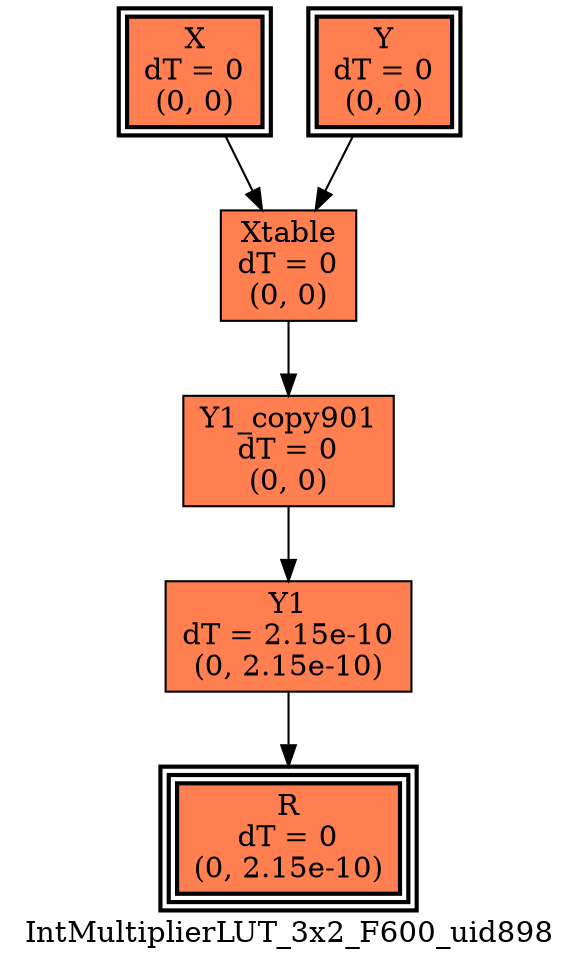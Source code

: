 digraph IntMultiplierLUT_3x2_F600_uid898
{
	//graph drawing options
	label=IntMultiplierLUT_3x2_F600_uid898;
	labelloc=bottom;
	labeljust=right;
	ratio=auto;
	nodesep=0.25;
	ranksep=0.5;

	//input/output signals of operator IntMultiplierLUT_3x2_F600_uid898
	X__IntMultiplierLUT_3x2_F600_uid898 [ label="X\ndT = 0\n(0, 0)", shape=box, color=black, style="bold, filled", fillcolor=coral, peripheries=2 ];
	Y__IntMultiplierLUT_3x2_F600_uid898 [ label="Y\ndT = 0\n(0, 0)", shape=box, color=black, style="bold, filled", fillcolor=coral, peripheries=2 ];
	R__IntMultiplierLUT_3x2_F600_uid898 [ label="R\ndT = 0\n(0, 2.15e-10)", shape=box, color=black, style="bold, filled", fillcolor=coral, peripheries=3 ];
	{rank=same X__IntMultiplierLUT_3x2_F600_uid898, Y__IntMultiplierLUT_3x2_F600_uid898};
	{rank=same R__IntMultiplierLUT_3x2_F600_uid898};
	//internal signals of operator IntMultiplierLUT_3x2_F600_uid898
	Xtable__IntMultiplierLUT_3x2_F600_uid898 [ label="Xtable\ndT = 0\n(0, 0)", shape=box, color=black, style=filled, fillcolor=coral, peripheries=1 ];
	Y1__IntMultiplierLUT_3x2_F600_uid898 [ label="Y1\ndT = 2.15e-10\n(0, 2.15e-10)", shape=box, color=black, style=filled, fillcolor=coral, peripheries=1 ];
	Y1_copy901__IntMultiplierLUT_3x2_F600_uid898 [ label="Y1_copy901\ndT = 0\n(0, 0)", shape=box, color=black, style=filled, fillcolor=coral, peripheries=1 ];

	//subcomponents of operator IntMultiplierLUT_3x2_F600_uid898

	//input and internal signal connections of operator IntMultiplierLUT_3x2_F600_uid898
	X__IntMultiplierLUT_3x2_F600_uid898 -> Xtable__IntMultiplierLUT_3x2_F600_uid898 [ arrowhead=normal, arrowsize=1.0, arrowtail=normal, color=black, dir=forward  ];
	Y__IntMultiplierLUT_3x2_F600_uid898 -> Xtable__IntMultiplierLUT_3x2_F600_uid898 [ arrowhead=normal, arrowsize=1.0, arrowtail=normal, color=black, dir=forward  ];
	Xtable__IntMultiplierLUT_3x2_F600_uid898 -> Y1_copy901__IntMultiplierLUT_3x2_F600_uid898 [ arrowhead=normal, arrowsize=1.0, arrowtail=normal, color=black, dir=forward  ];
	Y1__IntMultiplierLUT_3x2_F600_uid898 -> R__IntMultiplierLUT_3x2_F600_uid898 [ arrowhead=normal, arrowsize=1.0, arrowtail=normal, color=black, dir=forward  ];
	Y1_copy901__IntMultiplierLUT_3x2_F600_uid898 -> Y1__IntMultiplierLUT_3x2_F600_uid898 [ arrowhead=normal, arrowsize=1.0, arrowtail=normal, color=black, dir=forward  ];
}

